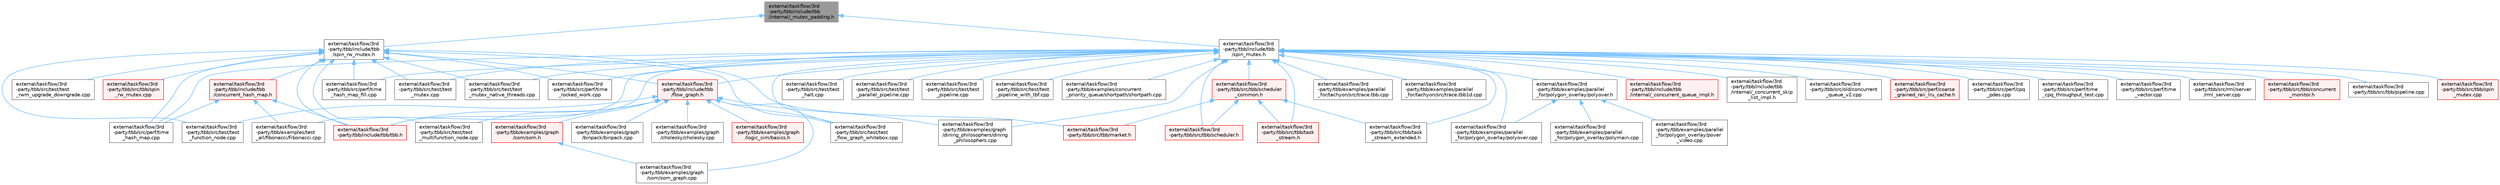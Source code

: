 digraph "external/taskflow/3rd-party/tbb/include/tbb/internal/_mutex_padding.h"
{
 // LATEX_PDF_SIZE
  bgcolor="transparent";
  edge [fontname=Helvetica,fontsize=10,labelfontname=Helvetica,labelfontsize=10];
  node [fontname=Helvetica,fontsize=10,shape=box,height=0.2,width=0.4];
  Node1 [id="Node000001",label="external/taskflow/3rd\l-party/tbb/include/tbb\l/internal/_mutex_padding.h",height=0.2,width=0.4,color="gray40", fillcolor="grey60", style="filled", fontcolor="black",tooltip=" "];
  Node1 -> Node2 [id="edge72_Node000001_Node000002",dir="back",color="steelblue1",style="solid",tooltip=" "];
  Node2 [id="Node000002",label="external/taskflow/3rd\l-party/tbb/include/tbb\l/spin_mutex.h",height=0.2,width=0.4,color="grey40", fillcolor="white", style="filled",URL="$external_2taskflow_23rd-party_2tbb_2include_2tbb_2spin__mutex_8h.html",tooltip=" "];
  Node2 -> Node3 [id="edge73_Node000002_Node000003",dir="back",color="steelblue1",style="solid",tooltip=" "];
  Node3 [id="Node000003",label="external/taskflow/3rd\l-party/tbb/examples/concurrent\l_priority_queue/shortpath/shortpath.cpp",height=0.2,width=0.4,color="grey40", fillcolor="white", style="filled",URL="$shortpath_8cpp.html",tooltip=" "];
  Node2 -> Node4 [id="edge74_Node000002_Node000004",dir="back",color="steelblue1",style="solid",tooltip=" "];
  Node4 [id="Node000004",label="external/taskflow/3rd\l-party/tbb/examples/graph\l/dining_philosophers/dining\l_philosophers.cpp",height=0.2,width=0.4,color="grey40", fillcolor="white", style="filled",URL="$dining__philosophers_8cpp.html",tooltip=" "];
  Node2 -> Node5 [id="edge75_Node000002_Node000005",dir="back",color="steelblue1",style="solid",tooltip=" "];
  Node5 [id="Node000005",label="external/taskflow/3rd\l-party/tbb/examples/parallel\l_for/polygon_overlay/polyover.cpp",height=0.2,width=0.4,color="grey40", fillcolor="white", style="filled",URL="$polyover_8cpp.html",tooltip=" "];
  Node2 -> Node6 [id="edge76_Node000002_Node000006",dir="back",color="steelblue1",style="solid",tooltip=" "];
  Node6 [id="Node000006",label="external/taskflow/3rd\l-party/tbb/examples/parallel\l_for/polygon_overlay/polyover.h",height=0.2,width=0.4,color="grey40", fillcolor="white", style="filled",URL="$polyover_8h.html",tooltip=" "];
  Node6 -> Node7 [id="edge77_Node000006_Node000007",dir="back",color="steelblue1",style="solid",tooltip=" "];
  Node7 [id="Node000007",label="external/taskflow/3rd\l-party/tbb/examples/parallel\l_for/polygon_overlay/polymain.cpp",height=0.2,width=0.4,color="grey40", fillcolor="white", style="filled",URL="$polymain_8cpp.html",tooltip=" "];
  Node6 -> Node5 [id="edge78_Node000006_Node000005",dir="back",color="steelblue1",style="solid",tooltip=" "];
  Node6 -> Node8 [id="edge79_Node000006_Node000008",dir="back",color="steelblue1",style="solid",tooltip=" "];
  Node8 [id="Node000008",label="external/taskflow/3rd\l-party/tbb/examples/parallel\l_for/polygon_overlay/pover\l_video.cpp",height=0.2,width=0.4,color="grey40", fillcolor="white", style="filled",URL="$pover__video_8cpp.html",tooltip=" "];
  Node2 -> Node9 [id="edge80_Node000002_Node000009",dir="back",color="steelblue1",style="solid",tooltip=" "];
  Node9 [id="Node000009",label="external/taskflow/3rd\l-party/tbb/examples/parallel\l_for/tachyon/src/trace.tbb.cpp",height=0.2,width=0.4,color="grey40", fillcolor="white", style="filled",URL="$trace_8tbb_8cpp.html",tooltip=" "];
  Node2 -> Node10 [id="edge81_Node000002_Node000010",dir="back",color="steelblue1",style="solid",tooltip=" "];
  Node10 [id="Node000010",label="external/taskflow/3rd\l-party/tbb/examples/parallel\l_for/tachyon/src/trace.tbb1d.cpp",height=0.2,width=0.4,color="grey40", fillcolor="white", style="filled",URL="$trace_8tbb1d_8cpp.html",tooltip=" "];
  Node2 -> Node11 [id="edge82_Node000002_Node000011",dir="back",color="steelblue1",style="solid",tooltip=" "];
  Node11 [id="Node000011",label="external/taskflow/3rd\l-party/tbb/examples/test\l_all/fibonacci/Fibonacci.cpp",height=0.2,width=0.4,color="grey40", fillcolor="white", style="filled",URL="$3rd-party_2tbb_2examples_2test__all_2fibonacci_2_fibonacci_8cpp.html",tooltip=" "];
  Node2 -> Node12 [id="edge83_Node000002_Node000012",dir="back",color="steelblue1",style="solid",tooltip=" "];
  Node12 [id="Node000012",label="external/taskflow/3rd\l-party/tbb/include/tbb\l/flow_graph.h",height=0.2,width=0.4,color="red", fillcolor="#FFF0F0", style="filled",URL="$flow__graph_8h.html",tooltip="The graph related classes and functions"];
  Node12 -> Node13 [id="edge84_Node000012_Node000013",dir="back",color="steelblue1",style="solid",tooltip=" "];
  Node13 [id="Node000013",label="external/taskflow/3rd\l-party/tbb/examples/graph\l/binpack/binpack.cpp",height=0.2,width=0.4,color="grey40", fillcolor="white", style="filled",URL="$binpack_8cpp.html",tooltip=" "];
  Node12 -> Node14 [id="edge85_Node000012_Node000014",dir="back",color="steelblue1",style="solid",tooltip=" "];
  Node14 [id="Node000014",label="external/taskflow/3rd\l-party/tbb/examples/graph\l/cholesky/cholesky.cpp",height=0.2,width=0.4,color="grey40", fillcolor="white", style="filled",URL="$tbb_2examples_2graph_2cholesky_2cholesky_8cpp.html",tooltip=" "];
  Node12 -> Node4 [id="edge86_Node000012_Node000004",dir="back",color="steelblue1",style="solid",tooltip=" "];
  Node12 -> Node15 [id="edge87_Node000012_Node000015",dir="back",color="steelblue1",style="solid",tooltip=" "];
  Node15 [id="Node000015",label="external/taskflow/3rd\l-party/tbb/examples/graph\l/logic_sim/basics.h",height=0.2,width=0.4,color="red", fillcolor="#FFF0F0", style="filled",URL="$basics_8h.html",tooltip=" "];
  Node12 -> Node20 [id="edge88_Node000012_Node000020",dir="back",color="steelblue1",style="solid",tooltip=" "];
  Node20 [id="Node000020",label="external/taskflow/3rd\l-party/tbb/examples/graph\l/som/som.h",height=0.2,width=0.4,color="red", fillcolor="#FFF0F0", style="filled",URL="$som_8h.html",tooltip=" "];
  Node20 -> Node22 [id="edge89_Node000020_Node000022",dir="back",color="steelblue1",style="solid",tooltip=" "];
  Node22 [id="Node000022",label="external/taskflow/3rd\l-party/tbb/examples/graph\l/som/som_graph.cpp",height=0.2,width=0.4,color="grey40", fillcolor="white", style="filled",URL="$som__graph_8cpp.html",tooltip=" "];
  Node12 -> Node22 [id="edge90_Node000012_Node000022",dir="back",color="steelblue1",style="solid",tooltip=" "];
  Node12 -> Node23 [id="edge91_Node000012_Node000023",dir="back",color="steelblue1",style="solid",tooltip=" "];
  Node23 [id="Node000023",label="external/taskflow/3rd\l-party/tbb/include/tbb/tbb.h",height=0.2,width=0.4,color="red", fillcolor="#FFF0F0", style="filled",URL="$tbb_8h.html",tooltip=" "];
  Node12 -> Node33 [id="edge92_Node000012_Node000033",dir="back",color="steelblue1",style="solid",tooltip=" "];
  Node33 [id="Node000033",label="external/taskflow/3rd\l-party/tbb/src/test/test\l_flow_graph_whitebox.cpp",height=0.2,width=0.4,color="grey40", fillcolor="white", style="filled",URL="$test__flow__graph__whitebox_8cpp.html",tooltip=" "];
  Node12 -> Node34 [id="edge93_Node000012_Node000034",dir="back",color="steelblue1",style="solid",tooltip=" "];
  Node34 [id="Node000034",label="external/taskflow/3rd\l-party/tbb/src/test/test\l_function_node.cpp",height=0.2,width=0.4,color="grey40", fillcolor="white", style="filled",URL="$test__function__node_8cpp.html",tooltip=" "];
  Node12 -> Node41 [id="edge94_Node000012_Node000041",dir="back",color="steelblue1",style="solid",tooltip=" "];
  Node41 [id="Node000041",label="external/taskflow/3rd\l-party/tbb/src/test/test\l_multifunction_node.cpp",height=0.2,width=0.4,color="grey40", fillcolor="white", style="filled",URL="$test__multifunction__node_8cpp.html",tooltip=" "];
  Node2 -> Node61 [id="edge95_Node000002_Node000061",dir="back",color="steelblue1",style="solid",tooltip=" "];
  Node61 [id="Node000061",label="external/taskflow/3rd\l-party/tbb/include/tbb\l/internal/_concurrent_queue_impl.h",height=0.2,width=0.4,color="red", fillcolor="#FFF0F0", style="filled",URL="$__concurrent__queue__impl_8h.html",tooltip=" "];
  Node2 -> Node66 [id="edge96_Node000002_Node000066",dir="back",color="steelblue1",style="solid",tooltip=" "];
  Node66 [id="Node000066",label="external/taskflow/3rd\l-party/tbb/include/tbb\l/internal/_concurrent_skip\l_list_impl.h",height=0.2,width=0.4,color="grey40", fillcolor="white", style="filled",URL="$__concurrent__skip__list__impl_8h.html",tooltip=" "];
  Node2 -> Node23 [id="edge97_Node000002_Node000023",dir="back",color="steelblue1",style="solid",tooltip=" "];
  Node2 -> Node67 [id="edge98_Node000002_Node000067",dir="back",color="steelblue1",style="solid",tooltip=" "];
  Node67 [id="Node000067",label="external/taskflow/3rd\l-party/tbb/src/old/concurrent\l_queue_v2.cpp",height=0.2,width=0.4,color="grey40", fillcolor="white", style="filled",URL="$concurrent__queue__v2_8cpp.html",tooltip=" "];
  Node2 -> Node68 [id="edge99_Node000002_Node000068",dir="back",color="steelblue1",style="solid",tooltip=" "];
  Node68 [id="Node000068",label="external/taskflow/3rd\l-party/tbb/src/perf/coarse\l_grained_raii_lru_cache.h",height=0.2,width=0.4,color="red", fillcolor="#FFF0F0", style="filled",URL="$coarse__grained__raii__lru__cache_8h.html",tooltip=" "];
  Node2 -> Node70 [id="edge100_Node000002_Node000070",dir="back",color="steelblue1",style="solid",tooltip=" "];
  Node70 [id="Node000070",label="external/taskflow/3rd\l-party/tbb/src/perf/cpq\l_pdes.cpp",height=0.2,width=0.4,color="grey40", fillcolor="white", style="filled",URL="$cpq__pdes_8cpp.html",tooltip=" "];
  Node2 -> Node71 [id="edge101_Node000002_Node000071",dir="back",color="steelblue1",style="solid",tooltip=" "];
  Node71 [id="Node000071",label="external/taskflow/3rd\l-party/tbb/src/perf/time\l_cpq_throughput_test.cpp",height=0.2,width=0.4,color="grey40", fillcolor="white", style="filled",URL="$time__cpq__throughput__test_8cpp.html",tooltip=" "];
  Node2 -> Node72 [id="edge102_Node000002_Node000072",dir="back",color="steelblue1",style="solid",tooltip=" "];
  Node72 [id="Node000072",label="external/taskflow/3rd\l-party/tbb/src/perf/time\l_hash_map.cpp",height=0.2,width=0.4,color="grey40", fillcolor="white", style="filled",URL="$time__hash__map_8cpp.html",tooltip=" "];
  Node2 -> Node73 [id="edge103_Node000002_Node000073",dir="back",color="steelblue1",style="solid",tooltip=" "];
  Node73 [id="Node000073",label="external/taskflow/3rd\l-party/tbb/src/perf/time\l_hash_map_fill.cpp",height=0.2,width=0.4,color="grey40", fillcolor="white", style="filled",URL="$time__hash__map__fill_8cpp.html",tooltip=" "];
  Node2 -> Node74 [id="edge104_Node000002_Node000074",dir="back",color="steelblue1",style="solid",tooltip=" "];
  Node74 [id="Node000074",label="external/taskflow/3rd\l-party/tbb/src/perf/time\l_locked_work.cpp",height=0.2,width=0.4,color="grey40", fillcolor="white", style="filled",URL="$time__locked__work_8cpp.html",tooltip=" "];
  Node2 -> Node75 [id="edge105_Node000002_Node000075",dir="back",color="steelblue1",style="solid",tooltip=" "];
  Node75 [id="Node000075",label="external/taskflow/3rd\l-party/tbb/src/perf/time\l_vector.cpp",height=0.2,width=0.4,color="grey40", fillcolor="white", style="filled",URL="$time__vector_8cpp.html",tooltip=" "];
  Node2 -> Node76 [id="edge106_Node000002_Node000076",dir="back",color="steelblue1",style="solid",tooltip=" "];
  Node76 [id="Node000076",label="external/taskflow/3rd\l-party/tbb/src/rml/server\l/rml_server.cpp",height=0.2,width=0.4,color="grey40", fillcolor="white", style="filled",URL="$rml__server_8cpp.html",tooltip=" "];
  Node2 -> Node77 [id="edge107_Node000002_Node000077",dir="back",color="steelblue1",style="solid",tooltip=" "];
  Node77 [id="Node000077",label="external/taskflow/3rd\l-party/tbb/src/tbb/concurrent\l_monitor.h",height=0.2,width=0.4,color="red", fillcolor="#FFF0F0", style="filled",URL="$concurrent__monitor_8h.html",tooltip=" "];
  Node2 -> Node95 [id="edge108_Node000002_Node000095",dir="back",color="steelblue1",style="solid",tooltip=" "];
  Node95 [id="Node000095",label="external/taskflow/3rd\l-party/tbb/src/tbb/pipeline.cpp",height=0.2,width=0.4,color="grey40", fillcolor="white", style="filled",URL="$3rd-party_2tbb_2src_2tbb_2pipeline_8cpp.html",tooltip=" "];
  Node2 -> Node87 [id="edge109_Node000002_Node000087",dir="back",color="steelblue1",style="solid",tooltip=" "];
  Node87 [id="Node000087",label="external/taskflow/3rd\l-party/tbb/src/tbb/scheduler.h",height=0.2,width=0.4,color="red", fillcolor="#FFF0F0", style="filled",URL="$scheduler_8h.html",tooltip=" "];
  Node2 -> Node96 [id="edge110_Node000002_Node000096",dir="back",color="steelblue1",style="solid",tooltip=" "];
  Node96 [id="Node000096",label="external/taskflow/3rd\l-party/tbb/src/tbb/scheduler\l_common.h",height=0.2,width=0.4,color="red", fillcolor="#FFF0F0", style="filled",URL="$scheduler__common_8h.html",tooltip=" "];
  Node96 -> Node99 [id="edge111_Node000096_Node000099",dir="back",color="steelblue1",style="solid",tooltip=" "];
  Node99 [id="Node000099",label="external/taskflow/3rd\l-party/tbb/src/tbb/market.h",height=0.2,width=0.4,color="red", fillcolor="#FFF0F0", style="filled",URL="$market_8h.html",tooltip=" "];
  Node96 -> Node87 [id="edge112_Node000096_Node000087",dir="back",color="steelblue1",style="solid",tooltip=" "];
  Node96 -> Node102 [id="edge113_Node000096_Node000102",dir="back",color="steelblue1",style="solid",tooltip=" "];
  Node102 [id="Node000102",label="external/taskflow/3rd\l-party/tbb/src/tbb/task\l_stream.h",height=0.2,width=0.4,color="red", fillcolor="#FFF0F0", style="filled",URL="$task__stream_8h.html",tooltip=" "];
  Node96 -> Node103 [id="edge114_Node000096_Node000103",dir="back",color="steelblue1",style="solid",tooltip=" "];
  Node103 [id="Node000103",label="external/taskflow/3rd\l-party/tbb/src/tbb/task\l_stream_extended.h",height=0.2,width=0.4,color="grey40", fillcolor="white", style="filled",URL="$task__stream__extended_8h.html",tooltip=" "];
  Node2 -> Node104 [id="edge115_Node000002_Node000104",dir="back",color="steelblue1",style="solid",tooltip=" "];
  Node104 [id="Node000104",label="external/taskflow/3rd\l-party/tbb/src/tbb/spin\l_mutex.cpp",height=0.2,width=0.4,color="red", fillcolor="#FFF0F0", style="filled",URL="$spin__mutex_8cpp.html",tooltip=" "];
  Node2 -> Node102 [id="edge116_Node000002_Node000102",dir="back",color="steelblue1",style="solid",tooltip=" "];
  Node2 -> Node103 [id="edge117_Node000002_Node000103",dir="back",color="steelblue1",style="solid",tooltip=" "];
  Node2 -> Node33 [id="edge118_Node000002_Node000033",dir="back",color="steelblue1",style="solid",tooltip=" "];
  Node2 -> Node105 [id="edge119_Node000002_Node000105",dir="back",color="steelblue1",style="solid",tooltip=" "];
  Node105 [id="Node000105",label="external/taskflow/3rd\l-party/tbb/src/test/test\l_halt.cpp",height=0.2,width=0.4,color="grey40", fillcolor="white", style="filled",URL="$test__halt_8cpp.html",tooltip=" "];
  Node2 -> Node106 [id="edge120_Node000002_Node000106",dir="back",color="steelblue1",style="solid",tooltip=" "];
  Node106 [id="Node000106",label="external/taskflow/3rd\l-party/tbb/src/test/test\l_mutex.cpp",height=0.2,width=0.4,color="grey40", fillcolor="white", style="filled",URL="$test__mutex_8cpp.html",tooltip=" "];
  Node2 -> Node107 [id="edge121_Node000002_Node000107",dir="back",color="steelblue1",style="solid",tooltip=" "];
  Node107 [id="Node000107",label="external/taskflow/3rd\l-party/tbb/src/test/test\l_mutex_native_threads.cpp",height=0.2,width=0.4,color="grey40", fillcolor="white", style="filled",URL="$test__mutex__native__threads_8cpp.html",tooltip=" "];
  Node2 -> Node108 [id="edge122_Node000002_Node000108",dir="back",color="steelblue1",style="solid",tooltip=" "];
  Node108 [id="Node000108",label="external/taskflow/3rd\l-party/tbb/src/test/test\l_parallel_pipeline.cpp",height=0.2,width=0.4,color="grey40", fillcolor="white", style="filled",URL="$test__parallel__pipeline_8cpp.html",tooltip=" "];
  Node2 -> Node109 [id="edge123_Node000002_Node000109",dir="back",color="steelblue1",style="solid",tooltip=" "];
  Node109 [id="Node000109",label="external/taskflow/3rd\l-party/tbb/src/test/test\l_pipeline.cpp",height=0.2,width=0.4,color="grey40", fillcolor="white", style="filled",URL="$test__pipeline_8cpp.html",tooltip=" "];
  Node2 -> Node110 [id="edge124_Node000002_Node000110",dir="back",color="steelblue1",style="solid",tooltip=" "];
  Node110 [id="Node000110",label="external/taskflow/3rd\l-party/tbb/src/test/test\l_pipeline_with_tbf.cpp",height=0.2,width=0.4,color="grey40", fillcolor="white", style="filled",URL="$test__pipeline__with__tbf_8cpp.html",tooltip=" "];
  Node1 -> Node111 [id="edge125_Node000001_Node000111",dir="back",color="steelblue1",style="solid",tooltip=" "];
  Node111 [id="Node000111",label="external/taskflow/3rd\l-party/tbb/include/tbb\l/spin_rw_mutex.h",height=0.2,width=0.4,color="grey40", fillcolor="white", style="filled",URL="$spin__rw__mutex_8h.html",tooltip=" "];
  Node111 -> Node112 [id="edge126_Node000111_Node000112",dir="back",color="steelblue1",style="solid",tooltip=" "];
  Node112 [id="Node000112",label="external/taskflow/3rd\l-party/tbb/include/tbb\l/concurrent_hash_map.h",height=0.2,width=0.4,color="red", fillcolor="#FFF0F0", style="filled",URL="$concurrent__hash__map_8h.html",tooltip=" "];
  Node112 -> Node11 [id="edge127_Node000112_Node000011",dir="back",color="steelblue1",style="solid",tooltip=" "];
  Node112 -> Node23 [id="edge128_Node000112_Node000023",dir="back",color="steelblue1",style="solid",tooltip=" "];
  Node112 -> Node72 [id="edge129_Node000112_Node000072",dir="back",color="steelblue1",style="solid",tooltip=" "];
  Node111 -> Node12 [id="edge130_Node000111_Node000012",dir="back",color="steelblue1",style="solid",tooltip=" "];
  Node111 -> Node23 [id="edge131_Node000111_Node000023",dir="back",color="steelblue1",style="solid",tooltip=" "];
  Node111 -> Node72 [id="edge132_Node000111_Node000072",dir="back",color="steelblue1",style="solid",tooltip=" "];
  Node111 -> Node73 [id="edge133_Node000111_Node000073",dir="back",color="steelblue1",style="solid",tooltip=" "];
  Node111 -> Node74 [id="edge134_Node000111_Node000074",dir="back",color="steelblue1",style="solid",tooltip=" "];
  Node111 -> Node99 [id="edge135_Node000111_Node000099",dir="back",color="steelblue1",style="solid",tooltip=" "];
  Node111 -> Node116 [id="edge136_Node000111_Node000116",dir="back",color="steelblue1",style="solid",tooltip=" "];
  Node116 [id="Node000116",label="external/taskflow/3rd\l-party/tbb/src/tbb/spin\l_rw_mutex.cpp",height=0.2,width=0.4,color="red", fillcolor="#FFF0F0", style="filled",URL="$spin__rw__mutex_8cpp.html",tooltip=" "];
  Node111 -> Node33 [id="edge137_Node000111_Node000033",dir="back",color="steelblue1",style="solid",tooltip=" "];
  Node111 -> Node34 [id="edge138_Node000111_Node000034",dir="back",color="steelblue1",style="solid",tooltip=" "];
  Node111 -> Node41 [id="edge139_Node000111_Node000041",dir="back",color="steelblue1",style="solid",tooltip=" "];
  Node111 -> Node106 [id="edge140_Node000111_Node000106",dir="back",color="steelblue1",style="solid",tooltip=" "];
  Node111 -> Node107 [id="edge141_Node000111_Node000107",dir="back",color="steelblue1",style="solid",tooltip=" "];
  Node111 -> Node117 [id="edge142_Node000111_Node000117",dir="back",color="steelblue1",style="solid",tooltip=" "];
  Node117 [id="Node000117",label="external/taskflow/3rd\l-party/tbb/src/test/test\l_rwm_upgrade_downgrade.cpp",height=0.2,width=0.4,color="grey40", fillcolor="white", style="filled",URL="$test__rwm__upgrade__downgrade_8cpp.html",tooltip=" "];
}
